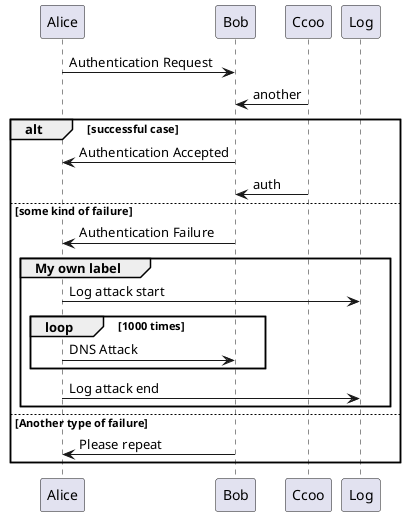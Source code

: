 @startuml
Alice -> Bob: Authentication Request
Ccoo -> Bob : another 

alt successful case

    Bob -> Alice: Authentication Accepted
    Ccoo -> Bob : auth\

else some kind of failure

    Bob -> Alice: Authentication Failure
    group My own label
    Alice -> Log : Log attack start
        loop 1000 times
            Alice -> Bob: DNS Attack
        end
    Alice -> Log : Log attack end
    end

else Another type of failure

   Bob -> Alice: Please repeat

end
@enduml